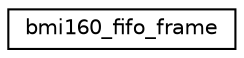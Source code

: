 digraph "Graphical Class Hierarchy"
{
  edge [fontname="Helvetica",fontsize="10",labelfontname="Helvetica",labelfontsize="10"];
  node [fontname="Helvetica",fontsize="10",shape=record];
  rankdir="LR";
  Node1 [label="bmi160_fifo_frame",height=0.2,width=0.4,color="black", fillcolor="white", style="filled",URL="$structbmi160__fifo__frame.html",tooltip="This structure holds the information for usage of FIFO by the user. "];
}
